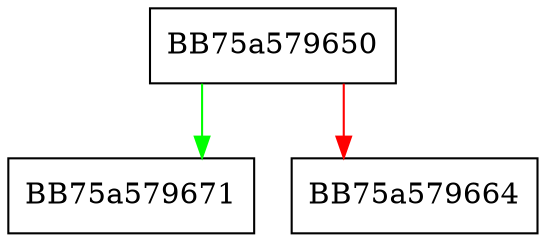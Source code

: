 digraph _Check_max_size {
  node [shape="box"];
  graph [splines=ortho];
  BB75a579650 -> BB75a579671 [color="green"];
  BB75a579650 -> BB75a579664 [color="red"];
}